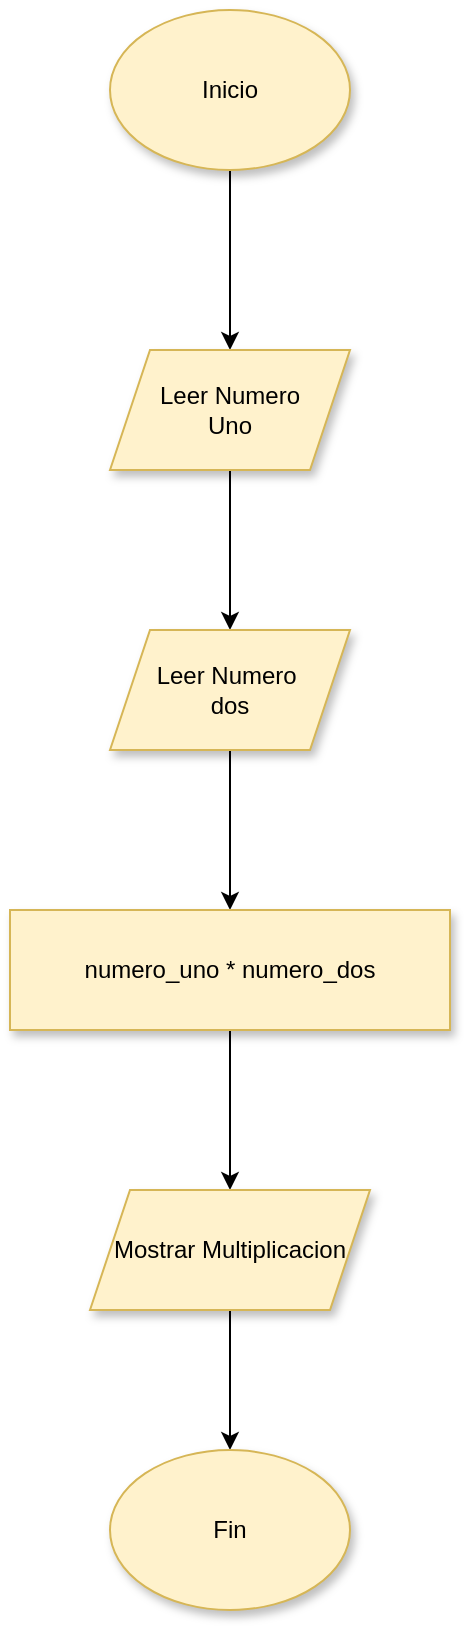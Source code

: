<mxfile version="14.4.3" type="device"><diagram id="51GmDZolIET_gQ9hXNmf" name="Página-1"><mxGraphModel dx="1086" dy="846" grid="1" gridSize="10" guides="1" tooltips="1" connect="1" arrows="1" fold="1" page="1" pageScale="1" pageWidth="827" pageHeight="1169" math="0" shadow="0"><root><mxCell id="0"/><mxCell id="1" parent="0"/><mxCell id="knyKYXXa94EhhmOy-p_q-5" value="" style="edgeStyle=orthogonalEdgeStyle;rounded=0;orthogonalLoop=1;jettySize=auto;html=1;" parent="1" source="knyKYXXa94EhhmOy-p_q-1" target="knyKYXXa94EhhmOy-p_q-4" edge="1"><mxGeometry relative="1" as="geometry"/></mxCell><mxCell id="knyKYXXa94EhhmOy-p_q-1" value="Inicio" style="ellipse;whiteSpace=wrap;html=1;fillColor=#fff2cc;strokeColor=#d6b656;shadow=1;" parent="1" vertex="1"><mxGeometry x="120" y="20" width="120" height="80" as="geometry"/></mxCell><mxCell id="knyKYXXa94EhhmOy-p_q-7" value="" style="edgeStyle=orthogonalEdgeStyle;rounded=0;orthogonalLoop=1;jettySize=auto;html=1;" parent="1" source="knyKYXXa94EhhmOy-p_q-4" target="knyKYXXa94EhhmOy-p_q-6" edge="1"><mxGeometry relative="1" as="geometry"/></mxCell><mxCell id="knyKYXXa94EhhmOy-p_q-4" value="&lt;span&gt;Leer Numero &lt;br&gt;Uno&lt;/span&gt;" style="shape=parallelogram;perimeter=parallelogramPerimeter;whiteSpace=wrap;html=1;fixedSize=1;shadow=1;strokeColor=#d6b656;fillColor=#fff2cc;" parent="1" vertex="1"><mxGeometry x="120" y="190" width="120" height="60" as="geometry"/></mxCell><mxCell id="knyKYXXa94EhhmOy-p_q-9" value="" style="edgeStyle=orthogonalEdgeStyle;rounded=0;orthogonalLoop=1;jettySize=auto;html=1;" parent="1" source="knyKYXXa94EhhmOy-p_q-6" target="knyKYXXa94EhhmOy-p_q-8" edge="1"><mxGeometry relative="1" as="geometry"/></mxCell><mxCell id="knyKYXXa94EhhmOy-p_q-6" value="&lt;span&gt;Leer Numero&amp;nbsp;&lt;br&gt;dos&lt;br&gt;&lt;/span&gt;" style="shape=parallelogram;perimeter=parallelogramPerimeter;whiteSpace=wrap;html=1;fixedSize=1;shadow=1;strokeColor=#d6b656;fillColor=#fff2cc;" parent="1" vertex="1"><mxGeometry x="120" y="330" width="120" height="60" as="geometry"/></mxCell><mxCell id="knyKYXXa94EhhmOy-p_q-11" value="" style="edgeStyle=orthogonalEdgeStyle;rounded=0;orthogonalLoop=1;jettySize=auto;html=1;" parent="1" source="knyKYXXa94EhhmOy-p_q-8" target="knyKYXXa94EhhmOy-p_q-10" edge="1"><mxGeometry relative="1" as="geometry"/></mxCell><mxCell id="knyKYXXa94EhhmOy-p_q-8" value="numero_uno * numero_dos" style="whiteSpace=wrap;html=1;shadow=1;strokeColor=#d6b656;fillColor=#fff2cc;" parent="1" vertex="1"><mxGeometry x="70" y="470" width="220" height="60" as="geometry"/></mxCell><mxCell id="knyKYXXa94EhhmOy-p_q-13" value="" style="edgeStyle=orthogonalEdgeStyle;rounded=0;orthogonalLoop=1;jettySize=auto;html=1;" parent="1" source="knyKYXXa94EhhmOy-p_q-10" target="knyKYXXa94EhhmOy-p_q-12" edge="1"><mxGeometry relative="1" as="geometry"/></mxCell><mxCell id="knyKYXXa94EhhmOy-p_q-10" value="Mostrar Multiplicacion" style="shape=parallelogram;perimeter=parallelogramPerimeter;whiteSpace=wrap;html=1;fixedSize=1;shadow=1;strokeColor=#d6b656;fillColor=#fff2cc;" parent="1" vertex="1"><mxGeometry x="110" y="610" width="140" height="60" as="geometry"/></mxCell><mxCell id="knyKYXXa94EhhmOy-p_q-12" value="Fin" style="ellipse;whiteSpace=wrap;html=1;shadow=1;strokeColor=#d6b656;fillColor=#fff2cc;" parent="1" vertex="1"><mxGeometry x="120" y="740" width="120" height="80" as="geometry"/></mxCell></root></mxGraphModel></diagram></mxfile>